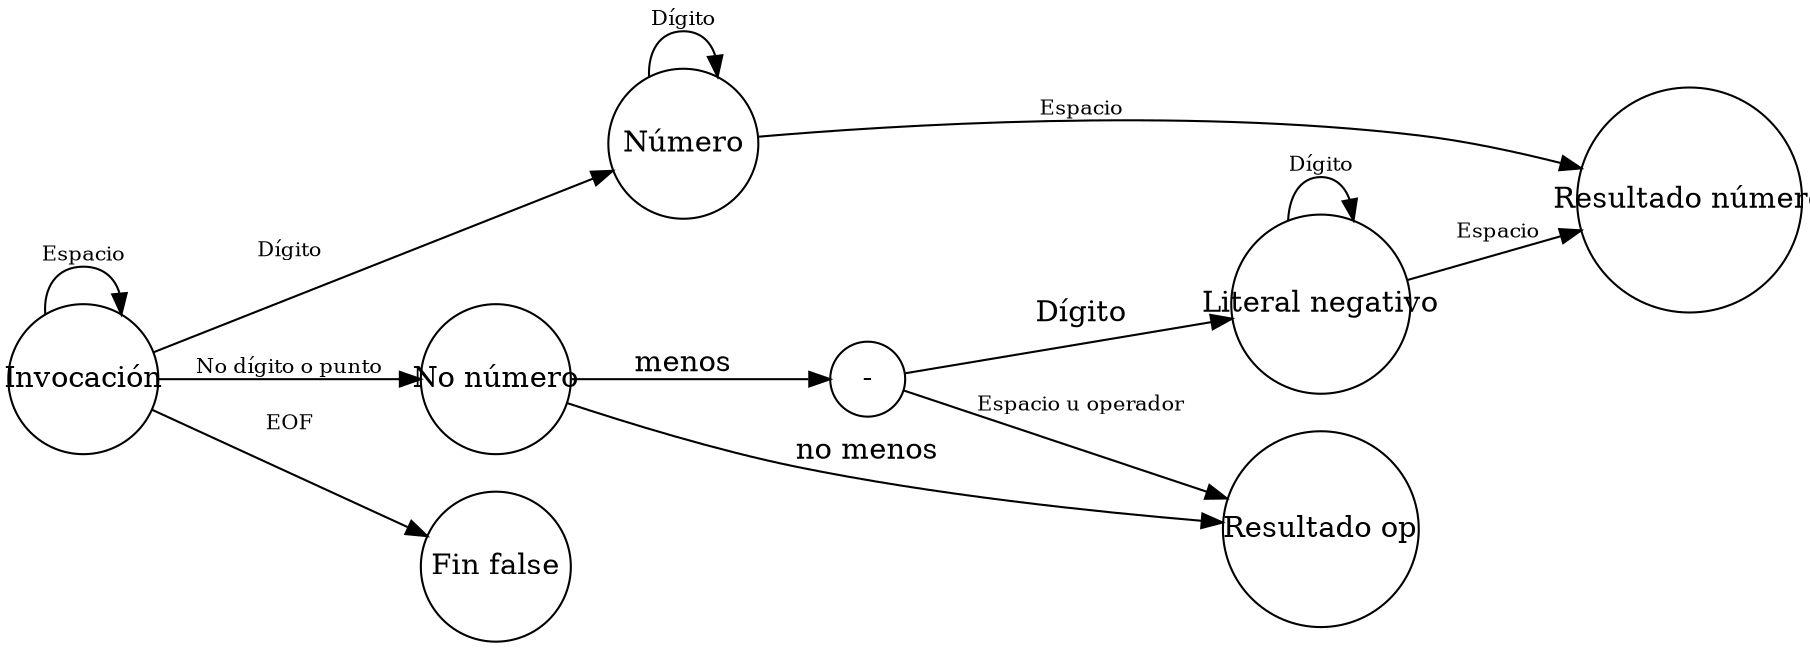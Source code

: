 digraph G {

node [shape=circle];
rankdir=LR;

I [label="Invocación",fixedsize="true",width=1, height=0.8];
Num [label="Número",fixedsize="true", width=1, height=0.8];
Nonum[label="No número",fixedsize="true", width=1, height=0.8];
//Err [label="Error",fixedsize="true",width=1, height=0.8];
//mas [label="+",fixedsize="true"];
//por [label="*",fixedsize="true"];
//div [label="/",fixedsize="true"];
fin [label="Fin false",fixedsize="true",width=1, height=0.8];
res [label="-",fixedsize="true"];
Lit [label="Literal negativo",fixedsize="true", width=1.2, height=0.8];
//Resta [label="Resta",fixedsize="true",width=1, height=0.8];
ResultNum [label="Resultado número",fixedsize="true",width=1.5, height=0.8];
ResultOp [label="Resultado op",fixedsize="true",width=1.3, height=0.8];


I -> fin [label = "EOF",fontsize = "10"];
I -> Num [label="Dígito", fontsize="10"];
I -> I [label="Espacio", fontsize="10"];
I -> Nonum [label = "No dígito o punto" ,fontsize="10"];
//Num -> Err [label = "No dígito", labeldistance="1" , fontsize="10"];
Num -> Num [label = "Dígito", labeldistance="1" ,fontsize="10"];
Num -> ResultNum [label = "Espacio",fontsize="10"]
//Nonum -> mas []
//Nonum -> por []
//Nonum -> div []
Nonum -> res [label = "menos"]
Nonum -> ResultOp[label = "no menos"]
res -> Lit [label = "Dígito"]
res -> ResultOp [label = "Espacio u operador" ,fontsize="10"]
//mas -> Err [label = "Dígito",fontsize="10"]
//por -> Err [label = "Dígito",fontsize="10"]
//div -> Err [label = "Dígito",fontsize="10"]
//Lit -> ResultNum [label = "",fontsize="10"]
Lit -> Lit [label = "Dígito", labeldistance="1" ,fontsize="10"];
Lit -> ResultNum [label = "Espacio",fontsize="10"]
//mas -> ResultOp [label = "Espacio u operador",fontsize="10"]
//por -> ResultOp [label = "Espacio u operador",fontsize="10"]
//div -> ResultOp [label = "Espacio u operador",fontsize="10"]
}

//dot -Tpng -o Scanner.png Scanner.gv